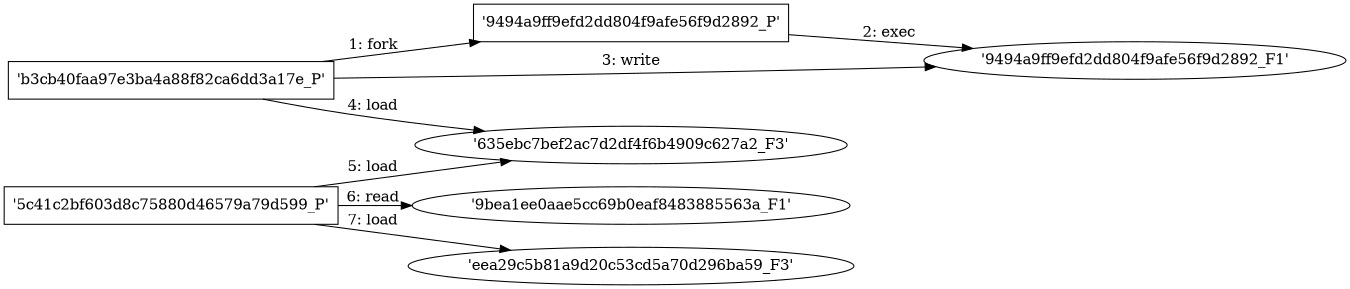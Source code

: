 digraph "D:\Learning\Paper\apt\基于CTI的攻击预警\Dataset\攻击图\ASGfromALLCTI\Use Enterprise Threat Detection to find “invisible” cyberattacks.dot" {
rankdir="LR"
size="9"
fixedsize="false"
splines="true"
nodesep=0.3
ranksep=0
fontsize=10
overlap="scalexy"
engine= "neato"
	"'b3cb40faa97e3ba4a88f82ca6dd3a17e_P'" [node_type=Process shape=box]
	"'9494a9ff9efd2dd804f9afe56f9d2892_P'" [node_type=Process shape=box]
	"'b3cb40faa97e3ba4a88f82ca6dd3a17e_P'" -> "'9494a9ff9efd2dd804f9afe56f9d2892_P'" [label="1: fork"]
	"'9494a9ff9efd2dd804f9afe56f9d2892_P'" [node_type=Process shape=box]
	"'9494a9ff9efd2dd804f9afe56f9d2892_F1'" [node_type=File shape=ellipse]
	"'9494a9ff9efd2dd804f9afe56f9d2892_P'" -> "'9494a9ff9efd2dd804f9afe56f9d2892_F1'" [label="2: exec"]
	"'9494a9ff9efd2dd804f9afe56f9d2892_F1'" [node_type=file shape=ellipse]
	"'b3cb40faa97e3ba4a88f82ca6dd3a17e_P'" [node_type=Process shape=box]
	"'b3cb40faa97e3ba4a88f82ca6dd3a17e_P'" -> "'9494a9ff9efd2dd804f9afe56f9d2892_F1'" [label="3: write"]
	"'635ebc7bef2ac7d2df4f6b4909c627a2_F3'" [node_type=file shape=ellipse]
	"'b3cb40faa97e3ba4a88f82ca6dd3a17e_P'" [node_type=Process shape=box]
	"'b3cb40faa97e3ba4a88f82ca6dd3a17e_P'" -> "'635ebc7bef2ac7d2df4f6b4909c627a2_F3'" [label="4: load"]
	"'635ebc7bef2ac7d2df4f6b4909c627a2_F3'" [node_type=file shape=ellipse]
	"'5c41c2bf603d8c75880d46579a79d599_P'" [node_type=Process shape=box]
	"'5c41c2bf603d8c75880d46579a79d599_P'" -> "'635ebc7bef2ac7d2df4f6b4909c627a2_F3'" [label="5: load"]
	"'9bea1ee0aae5cc69b0eaf8483885563a_F1'" [node_type=file shape=ellipse]
	"'5c41c2bf603d8c75880d46579a79d599_P'" [node_type=Process shape=box]
	"'5c41c2bf603d8c75880d46579a79d599_P'" -> "'9bea1ee0aae5cc69b0eaf8483885563a_F1'" [label="6: read"]
	"'eea29c5b81a9d20c53cd5a70d296ba59_F3'" [node_type=file shape=ellipse]
	"'5c41c2bf603d8c75880d46579a79d599_P'" [node_type=Process shape=box]
	"'5c41c2bf603d8c75880d46579a79d599_P'" -> "'eea29c5b81a9d20c53cd5a70d296ba59_F3'" [label="7: load"]
}

